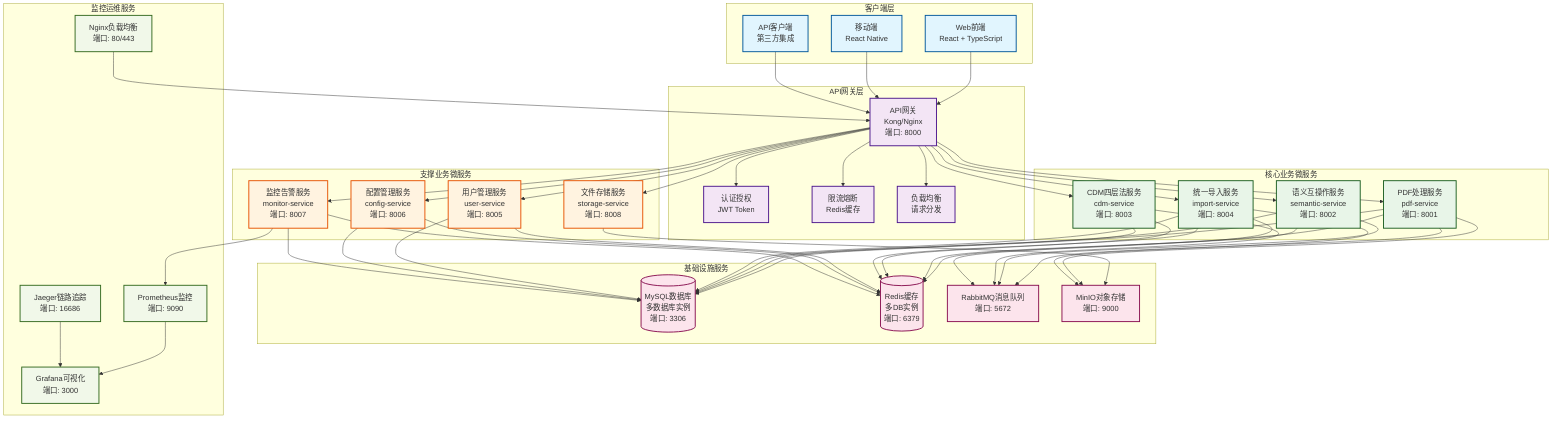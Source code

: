 graph TB
    %% 6016-app 微服务架构图
    
    subgraph "客户端层"
        WEB[Web前端<br/>React + TypeScript]
        MOBILE[移动端<br/>React Native]
        API_CLIENT[API客户端<br/>第三方集成]
    end
    
    subgraph "API网关层"
        GATEWAY[API网关<br/>Kong/Nginx<br/>端口: 8000]
        AUTH[认证授权<br/>JWT Token]
        RATE_LIMIT[限流熔断<br/>Redis缓存]
        LOAD_BALANCE[负载均衡<br/>请求分发]
    end
    
    subgraph "核心业务微服务"
        PDF_SVC[PDF处理服务<br/>pdf-service<br/>端口: 8001]
        SEMANTIC_SVC[语义互操作服务<br/>semantic-service<br/>端口: 8002]
        CDM_SVC[CDM四层法服务<br/>cdm-service<br/>端口: 8003]
        IMPORT_SVC[统一导入服务<br/>import-service<br/>端口: 8004]
    end
    
    subgraph "支撑业务微服务"
        USER_SVC[用户管理服务<br/>user-service<br/>端口: 8005]
        CONFIG_SVC[配置管理服务<br/>config-service<br/>端口: 8006]
        MONITOR_SVC[监控告警服务<br/>monitor-service<br/>端口: 8007]
        STORAGE_SVC[文件存储服务<br/>storage-service<br/>端口: 8008]
    end
    
    subgraph "基础设施服务"
        MYSQL[(MySQL数据库<br/>多数据库实例<br/>端口: 3306)]
        REDIS[(Redis缓存<br/>多DB实例<br/>端口: 6379)]
        RABBITMQ[RabbitMQ消息队列<br/>端口: 5672]
        MINIO[MinIO对象存储<br/>端口: 9000]
    end
    
    subgraph "监控运维服务"
        PROMETHEUS[Prometheus监控<br/>端口: 9090]
        GRAFANA[Grafana可视化<br/>端口: 3000]
        JAEGER[Jaeger链路追踪<br/>端口: 16686]
        NGINX[Nginx负载均衡<br/>端口: 80/443]
    end
    
    %% 连接关系
    WEB --> GATEWAY
    MOBILE --> GATEWAY
    API_CLIENT --> GATEWAY
    
    GATEWAY --> AUTH
    GATEWAY --> RATE_LIMIT
    GATEWAY --> LOAD_BALANCE
    
    GATEWAY --> PDF_SVC
    GATEWAY --> SEMANTIC_SVC
    GATEWAY --> CDM_SVC
    GATEWAY --> IMPORT_SVC
    GATEWAY --> USER_SVC
    GATEWAY --> CONFIG_SVC
    GATEWAY --> MONITOR_SVC
    GATEWAY --> STORAGE_SVC
    
    PDF_SVC --> MYSQL
    SEMANTIC_SVC --> MYSQL
    CDM_SVC --> MYSQL
    IMPORT_SVC --> MYSQL
    USER_SVC --> MYSQL
    CONFIG_SVC --> MYSQL
    MONITOR_SVC --> MYSQL
    
    PDF_SVC --> REDIS
    SEMANTIC_SVC --> REDIS
    CDM_SVC --> REDIS
    IMPORT_SVC --> REDIS
    USER_SVC --> REDIS
    CONFIG_SVC --> REDIS
    MONITOR_SVC --> REDIS
    
    PDF_SVC --> RABBITMQ
    SEMANTIC_SVC --> RABBITMQ
    CDM_SVC --> RABBITMQ
    IMPORT_SVC --> RABBITMQ
    
    STORAGE_SVC --> MINIO
    PDF_SVC --> MINIO
    IMPORT_SVC --> MINIO
    
    MONITOR_SVC --> PROMETHEUS
    PROMETHEUS --> GRAFANA
    JAEGER --> GRAFANA
    
    NGINX --> GATEWAY
    
    %% 样式定义
    classDef client fill:#e1f5fe,stroke:#01579b,stroke-width:2px
    classDef gateway fill:#f3e5f5,stroke:#4a148c,stroke-width:2px
    classDef core fill:#e8f5e8,stroke:#1b5e20,stroke-width:2px
    classDef support fill:#fff3e0,stroke:#e65100,stroke-width:2px
    classDef infra fill:#fce4ec,stroke:#880e4f,stroke-width:2px
    classDef monitor fill:#f1f8e9,stroke:#33691e,stroke-width:2px
    
    class WEB,MOBILE,API_CLIENT client
    class GATEWAY,AUTH,RATE_LIMIT,LOAD_BALANCE gateway
    class PDF_SVC,SEMANTIC_SVC,CDM_SVC,IMPORT_SVC core
    class USER_SVC,CONFIG_SVC,MONITOR_SVC,STORAGE_SVC support
    class MYSQL,REDIS,RABBITMQ,MINIO infra
    class PROMETHEUS,GRAFANA,JAEGER,NGINX monitor